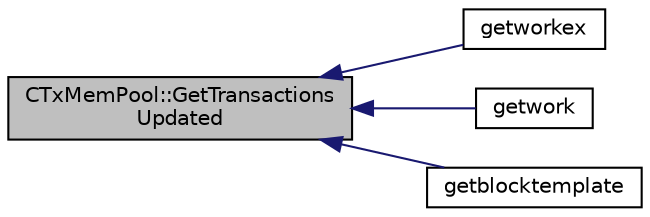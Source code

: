 digraph "CTxMemPool::GetTransactionsUpdated"
{
  edge [fontname="Helvetica",fontsize="10",labelfontname="Helvetica",labelfontsize="10"];
  node [fontname="Helvetica",fontsize="10",shape=record];
  rankdir="LR";
  Node365 [label="CTxMemPool::GetTransactions\lUpdated",height=0.2,width=0.4,color="black", fillcolor="grey75", style="filled", fontcolor="black"];
  Node365 -> Node366 [dir="back",color="midnightblue",fontsize="10",style="solid",fontname="Helvetica"];
  Node366 [label="getworkex",height=0.2,width=0.4,color="black", fillcolor="white", style="filled",URL="$d4/ddd/rpcmining_8cpp.html#aa40f86dc468a3f2ef4a3bba99e20a069"];
  Node365 -> Node367 [dir="back",color="midnightblue",fontsize="10",style="solid",fontname="Helvetica"];
  Node367 [label="getwork",height=0.2,width=0.4,color="black", fillcolor="white", style="filled",URL="$d4/ddd/rpcmining_8cpp.html#a356be62c93d38267a7da9e1cb644d547"];
  Node365 -> Node368 [dir="back",color="midnightblue",fontsize="10",style="solid",fontname="Helvetica"];
  Node368 [label="getblocktemplate",height=0.2,width=0.4,color="black", fillcolor="white", style="filled",URL="$d4/ddd/rpcmining_8cpp.html#a27347eecedd59156c914fcb5ce488f9a"];
}
